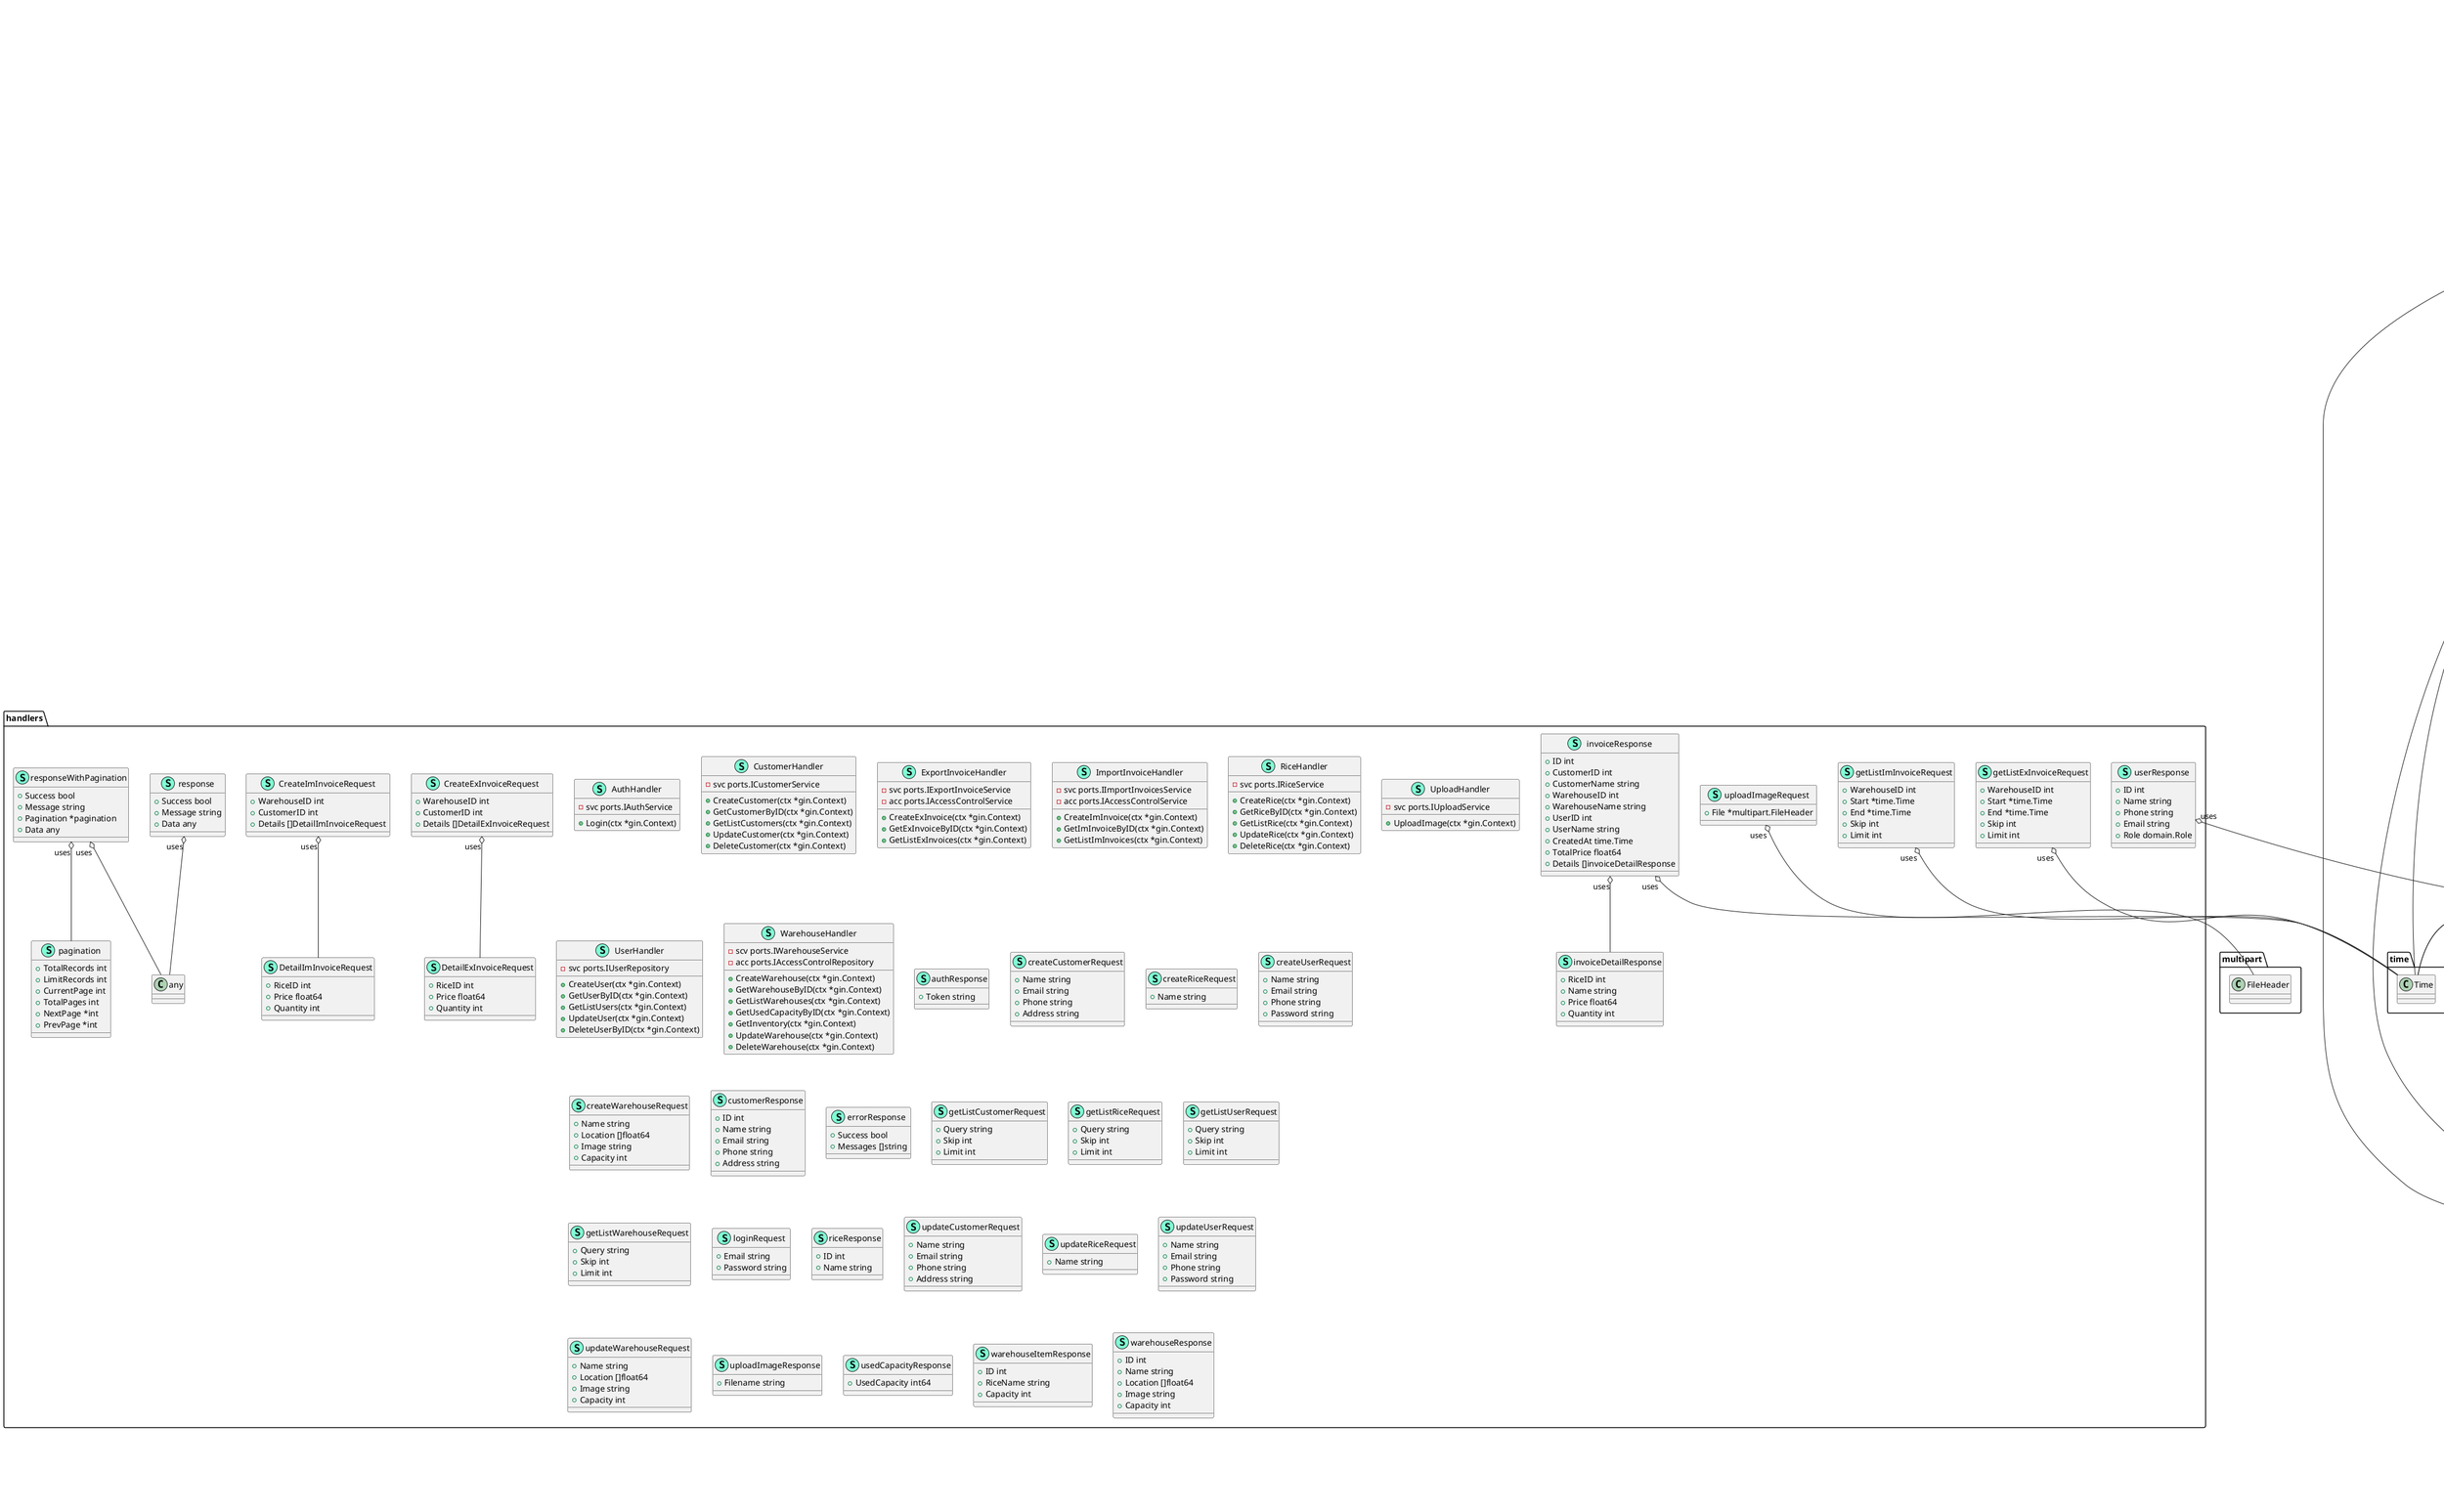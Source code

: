 @startuml
legend
<u><b>Legend</b></u>
Render Aggregations: true
Render Fields: true
Render Methods: true
Private Aggregations: false
end legend
namespace auth {
    class CustomClaims << (S,Aquamarine) >> {
        + ID int
        + Name string
        + Email string
        + Role domain.Role
        + Key string

    }
    class JWTService << (S,Aquamarine) >> {
        - key []byte
        - keyFunc <font color=blue>func</font>(*jwt.Token) (<font color=blue>interface</font>{}, error)
        - duration time.Duration
        - keyRepo ports.IKeyRepository

        + CreateToken(user *domain.User) (string, error)
        + VerifyToken(tokenString string) (*domain.TokenPayload, error)

    }
}
"jwt.RegisteredClaims" *-- "extends""auth.CustomClaims"

"ports.ITokenService" <|-- "implements""auth.JWTService"

"auth.CustomClaims""uses" o-- "domain.Role"

namespace config {
    class App << (S,Aquamarine) >> {
        + Name string
        + Env string

    }
    class Auth << (S,Aquamarine) >> {
        + SecretKey string
        + Duration time.Duration

    }
    class Config << (S,Aquamarine) >> {
        + App *App
        + Logger *Logger
        + Auth *Auth
        + Http *HTTP
        + DB *DB

    }
    class DB << (S,Aquamarine) >> {
        + DSN string
        + MaxIdleConns int
        + MaxOpenConns int
        + ConnMaxLifetime time.Duration

    }
    class HTTP << (S,Aquamarine) >> {
        + Env string
        + AllowedOrigins []string
        + URL string
        + Port int
        + Logger Logger

    }
    class LogFileWriter << (S,Aquamarine) >> {
        + FileName string
        + MaxSize int
        + MaxBackups int
        + MaxAge int

    }
    class Logger << (S,Aquamarine) >> {
        + Level string
        + Encoder string
        + LogFileWriter *LogFileWriter

    }
}


"config.Auth""uses" o-- "time.Duration"
"config.Config""uses" o-- "config.App"
"config.Config""uses" o-- "config.Auth"
"config.Config""uses" o-- "config.DB"
"config.Config""uses" o-- "config.HTTP"
"config.Config""uses" o-- "config.Logger"
"config.DB""uses" o-- "time.Duration"
"config.HTTP""uses" o-- "config.Logger"
"config.Logger""uses" o-- "config.LogFileWriter"

namespace domain {
    class Customer << (S,Aquamarine) >> {
        + ID int
        + Name string
        + Email string
        + Phone string
        + Address string

    }
    class Invoice << (S,Aquamarine) >> {
        + ID int
        + WarehouseID int
        + CustomerID int
        + UserID int
        + CreatedAt time.Time
        + TotalPrice float64
        + Details []InvoiceItem
        + CreatedBy *User
        + Customer *Customer
        + Warehouse *Warehouse

        + CalcTotalPrice() float64

    }
    class InvoiceItem << (S,Aquamarine) >> {
        + Price float64
        + Quantity int
        + RiceID int
        + Rice *Rice

    }
    class Rice << (S,Aquamarine) >> {
        + ID int
        + Name string

    }
    class TokenPayload << (S,Aquamarine) >> {
        + ID int
        + Name string
        + Email string
        + Role Role
        + Key string

    }
    class User << (S,Aquamarine) >> {
        + ID int
        + Name string
        + Phone string
        + Email string
        + Password string
        + Role Role

        + RemovePass() 

    }
    class Warehouse << (S,Aquamarine) >> {
        + ID int
        + Name string
        + Location string
        + Capacity int
        + UsedCapacity *int
        + Image string
        + Items *[]WarehouseItem

        + ParseLocation() (float64, float64, error)

    }
    class WarehouseItem << (S,Aquamarine) >> {
        + RiceID int
        + Rice *Rice
        + Quantity int

    }
    class domain.Role << (T, #FF7700) >>  {
    }
}


"domain.Invoice""uses" o-- "domain.Customer"
"domain.Invoice""uses" o-- "domain.InvoiceItem"
"domain.Invoice""uses" o-- "domain.User"
"domain.Invoice""uses" o-- "domain.Warehouse"
"domain.Invoice""uses" o-- "time.Time"
"domain.InvoiceItem""uses" o-- "domain.Rice"
"domain.TokenPayload""uses" o-- "domain.Role"
"domain.User""uses" o-- "domain.Role"
"domain.Warehouse""uses" o-- "domain.WarehouseItem"
"domain.WarehouseItem""uses" o-- "domain.Rice"

namespace files {
    class localFileStorage << (S,Aquamarine) >> {
        - baseDir string
        - tempDir string
        - maxAge time.Duration

        + SaveTempFile(src io.Reader, filename string) (string, error)
        + SavePermanentFile(filename string) error
        + DeleteFile(filename string) error
        + DeleteTempFile(filename string) error
        + CleanupTempFiles() error

    }
}

"ports.IFileStorage" <|-- "implements""files.localFileStorage"


namespace handlers {
    class AuthHandler << (S,Aquamarine) >> {
        - svc ports.IAuthService

        + Login(ctx *gin.Context) 

    }
    class CreateExInvoiceRequest << (S,Aquamarine) >> {
        + WarehouseID int
        + CustomerID int
        + Details []DetailExInvoiceRequest

    }
    class CreateImInvoiceRequest << (S,Aquamarine) >> {
        + WarehouseID int
        + CustomerID int
        + Details []DetailImInvoiceRequest

    }
    class CustomerHandler << (S,Aquamarine) >> {
        - svc ports.ICustomerService

        + CreateCustomer(ctx *gin.Context) 
        + GetCustomerByID(ctx *gin.Context) 
        + GetListCustomers(ctx *gin.Context) 
        + UpdateCustomer(ctx *gin.Context) 
        + DeleteCustomer(ctx *gin.Context) 

    }
    class DetailExInvoiceRequest << (S,Aquamarine) >> {
        + RiceID int
        + Price float64
        + Quantity int

    }
    class DetailImInvoiceRequest << (S,Aquamarine) >> {
        + RiceID int
        + Price float64
        + Quantity int

    }
    class ExportInvoiceHandler << (S,Aquamarine) >> {
        - svc ports.IExportInvoiceService
        - acc ports.IAccessControlService

        + CreateExInvoice(ctx *gin.Context) 
        + GetExInvoiceByID(ctx *gin.Context) 
        + GetListExInvoices(ctx *gin.Context) 

    }
    class ImportInvoiceHandler << (S,Aquamarine) >> {
        - svc ports.IImportInvoicesService
        - acc ports.IAccessControlService

        + CreateImInvoice(ctx *gin.Context) 
        + GetImInvoiceByID(ctx *gin.Context) 
        + GetListImInvoices(ctx *gin.Context) 

    }
    class RiceHandler << (S,Aquamarine) >> {
        - svc ports.IRiceService

        + CreateRice(ctx *gin.Context) 
        + GetRiceByID(ctx *gin.Context) 
        + GetListRice(ctx *gin.Context) 
        + UpdateRice(ctx *gin.Context) 
        + DeleteRice(ctx *gin.Context) 

    }
    class UploadHandler << (S,Aquamarine) >> {
        - svc ports.IUploadService

        + UploadImage(ctx *gin.Context) 

    }
    class UserHandler << (S,Aquamarine) >> {
        - svc ports.IUserRepository

        + CreateUser(ctx *gin.Context) 
        + GetUserByID(ctx *gin.Context) 
        + GetListUsers(ctx *gin.Context) 
        + UpdateUser(ctx *gin.Context) 
        + DeleteUserByID(ctx *gin.Context) 

    }
    class WarehouseHandler << (S,Aquamarine) >> {
        - scv ports.IWarehouseService
        - acc ports.IAccessControlRepository

        + CreateWarehouse(ctx *gin.Context) 
        + GetWarehouseByID(ctx *gin.Context) 
        + GetListWarehouses(ctx *gin.Context) 
        + GetUsedCapacityByID(ctx *gin.Context) 
        + GetInventory(ctx *gin.Context) 
        + UpdateWarehouse(ctx *gin.Context) 
        + DeleteWarehouse(ctx *gin.Context) 

    }
    class authResponse << (S,Aquamarine) >> {
        + Token string

    }
    class createCustomerRequest << (S,Aquamarine) >> {
        + Name string
        + Email string
        + Phone string
        + Address string

    }
    class createRiceRequest << (S,Aquamarine) >> {
        + Name string

    }
    class createUserRequest << (S,Aquamarine) >> {
        + Name string
        + Email string
        + Phone string
        + Password string

    }
    class createWarehouseRequest << (S,Aquamarine) >> {
        + Name string
        + Location []float64
        + Image string
        + Capacity int

    }
    class customerResponse << (S,Aquamarine) >> {
        + ID int
        + Name string
        + Email string
        + Phone string
        + Address string

    }
    class errorResponse << (S,Aquamarine) >> {
        + Success bool
        + Messages []string

    }
    class getListCustomerRequest << (S,Aquamarine) >> {
        + Query string
        + Skip int
        + Limit int

    }
    class getListExInvoiceRequest << (S,Aquamarine) >> {
        + WarehouseID int
        + Start *time.Time
        + End *time.Time
        + Skip int
        + Limit int

    }
    class getListImInvoiceRequest << (S,Aquamarine) >> {
        + WarehouseID int
        + Start *time.Time
        + End *time.Time
        + Skip int
        + Limit int

    }
    class getListRiceRequest << (S,Aquamarine) >> {
        + Query string
        + Skip int
        + Limit int

    }
    class getListUserRequest << (S,Aquamarine) >> {
        + Query string
        + Skip int
        + Limit int

    }
    class getListWarehouseRequest << (S,Aquamarine) >> {
        + Query string
        + Skip int
        + Limit int

    }
    class invoiceDetailResponse << (S,Aquamarine) >> {
        + RiceID int
        + Name string
        + Price float64
        + Quantity int

    }
    class invoiceResponse << (S,Aquamarine) >> {
        + ID int
        + CustomerID int
        + CustomerName string
        + WarehouseID int
        + WarehouseName string
        + UserID int
        + UserName string
        + CreatedAt time.Time
        + TotalPrice float64
        + Details []invoiceDetailResponse

    }
    class loginRequest << (S,Aquamarine) >> {
        + Email string
        + Password string

    }
    class pagination << (S,Aquamarine) >> {
        + TotalRecords int
        + LimitRecords int
        + CurrentPage int
        + TotalPages int
        + NextPage *int
        + PrevPage *int

    }
    class response << (S,Aquamarine) >> {
        + Success bool
        + Message string
        + Data any

    }
    class responseWithPagination << (S,Aquamarine) >> {
        + Success bool
        + Message string
        + Pagination *pagination
        + Data any

    }
    class riceResponse << (S,Aquamarine) >> {
        + ID int
        + Name string

    }
    class updateCustomerRequest << (S,Aquamarine) >> {
        + Name string
        + Email string
        + Phone string
        + Address string

    }
    class updateRiceRequest << (S,Aquamarine) >> {
        + Name string

    }
    class updateUserRequest << (S,Aquamarine) >> {
        + Name string
        + Email string
        + Phone string
        + Password string

    }
    class updateWarehouseRequest << (S,Aquamarine) >> {
        + Name string
        + Location []float64
        + Image string
        + Capacity int

    }
    class uploadImageRequest << (S,Aquamarine) >> {
        + File *multipart.FileHeader

    }
    class uploadImageResponse << (S,Aquamarine) >> {
        + Filename string

    }
    class usedCapacityResponse << (S,Aquamarine) >> {
        + UsedCapacity int64

    }
    class userResponse << (S,Aquamarine) >> {
        + ID int
        + Name string
        + Phone string
        + Email string
        + Role domain.Role

    }
    class warehouseItemResponse << (S,Aquamarine) >> {
        + ID int
        + RiceName string
        + Capacity int

    }
    class warehouseResponse << (S,Aquamarine) >> {
        + ID int
        + Name string
        + Location []float64
        + Image string
        + Capacity int

    }
}


"handlers.CreateExInvoiceRequest""uses" o-- "handlers.DetailExInvoiceRequest"
"handlers.CreateImInvoiceRequest""uses" o-- "handlers.DetailImInvoiceRequest"
"handlers.getListExInvoiceRequest""uses" o-- "time.Time"
"handlers.getListImInvoiceRequest""uses" o-- "time.Time"
"handlers.invoiceResponse""uses" o-- "handlers.invoiceDetailResponse"
"handlers.invoiceResponse""uses" o-- "time.Time"
"handlers.response""uses" o-- "handlers.any"
"handlers.responseWithPagination""uses" o-- "handlers.any"
"handlers.responseWithPagination""uses" o-- "handlers.pagination"
"handlers.uploadImageRequest""uses" o-- "multipart.FileHeader"
"handlers.userResponse""uses" o-- "domain.Role"

namespace http {
    class http.RegisterRouterFunc << (T, #FF7700) >>  {
    }
    class router << (S,Aquamarine) >> {
        - engine *gin.Engine

        + Port int
        + Url string

        + Serve() 

    }
    class "<font color=blue>func</font>(gin.IRouter) " as fontcolorbluefuncfontginIRouter {
        'This class was created so that we can correctly have an alias pointing to this name. Since it contains dots that can break namespaces
    }
}



namespace mapmutex {
    class Mapmutex << (S,Aquamarine) >> {
        - m sync.Map

        + Lock(key any) 
        + UnLock(key any) 

    }
}



namespace mysqldb {
    class MysqlDB << (S,Aquamarine) >> {
    }
}
"gorm.DB" *-- "extends""mysqldb.MysqlDB"



namespace ports {
    interface IAccessControlRepository  {
        + HasAccess(ctx context.Context, warehouseID int, userID int) error
        + SetAccess(ctx context.Context, warehouseID int, userID int) error
        + DelAccess(ctx context.Context, warehouseID int, userID int) error

    }
    interface IAccessControlService  {
        + HasAccess(ctx context.Context, warehouseID int, userID int) error
        + SetAccess(ctx context.Context, warehouseID int, userID int) error
        + DelAccess(ctx context.Context, warehouseID int, userID int) error

    }
    interface IAuthService  {
        + Login(ctx context.Context, email string, password string) (string, error)

    }
    interface ICustomerRepository  {
        + CreateCustomer(ctx context.Context, customer *domain.Customer) (*domain.Customer, error)
        + GetCustomerByID(ctx context.Context, id int) (*domain.Customer, error)
        + CountCustomers(ctx context.Context, query string) (int64, error)
        + GetListCustomers(ctx context.Context, query string, limit int, skip int) ([]domain.Customer, error)
        + UpdateCustomer(ctx context.Context, customer *domain.Customer) (*domain.Customer, error)
        + DeleteCustomer(ctx context.Context, id int) error

    }
    interface ICustomerService  {
        + CreateCustomer(ctx context.Context, customer *domain.Customer) (*domain.Customer, error)
        + GetCustomerByID(ctx context.Context, id int) (*domain.Customer, error)
        + CountCustomers(ctx context.Context, query string) (int64, error)
        + GetListCustomers(ctx context.Context, query string, limit int, skip int) ([]domain.Customer, error)
        + UpdateCustomer(ctx context.Context, customer *domain.Customer) (*domain.Customer, error)
        + DeleteCustomer(ctx context.Context, id int) error

    }
    interface IExportInvoiceRepository  {
        + CreateExInvoice(ctx context.Context, invoice *domain.Invoice) (*domain.Invoice, error)
        + GetExInvoiceByID(ctx context.Context, id int) (*domain.Invoice, error)
        + GetExInvoiceWithAssociationsByID(ctx context.Context, id int) (*domain.Invoice, error)
        + CountExInvoices(ctx context.Context, warehouseID int, start *time.Time, end *time.Time) (int64, error)
        + GetListExInvoices(ctx context.Context, warehouseID int, start *time.Time, end *time.Time, skip int, limit int) ([]domain.Invoice, error)

    }
    interface IExportInvoiceService  {
        + CreateExInvoice(ctx context.Context, invoice *domain.Invoice) (*domain.Invoice, error)
        + GetExInvoiceByID(ctx context.Context, id int) (*domain.Invoice, error)
        + CountExInvoices(ctx context.Context, warehouseID int, start *time.Time, end *time.Time) (int64, error)
        + GetListExInvoices(ctx context.Context, warehouseID int, start *time.Time, end *time.Time, skip int, limit int) ([]domain.Invoice, error)

    }
    interface IFileStorage  {
        + SaveTempFile(src io.Reader, filename string) (string, error)
        + SavePermanentFile(filename string) error
        + DeleteFile(filename string) error
        + DeleteTempFile(filename string) error
        + CleanupTempFiles() error

    }
    interface IImportInvoicesRepository  {
        + CreateImInvoice(ctx context.Context, invoice *domain.Invoice) (*domain.Invoice, error)
        + GetImInvoiceByID(ctx context.Context, id int) (*domain.Invoice, error)
        + GetImInvoiceWithAssociationsByID(ctx context.Context, id int) (*domain.Invoice, error)
        + CountImInvoices(ctx context.Context, warehouseID int, start *time.Time, end *time.Time) (int64, error)
        + GetListImInvoices(ctx context.Context, warehouseID int, start *time.Time, end *time.Time, skip int, limit int) ([]domain.Invoice, error)

    }
    interface IImportInvoicesService  {
        + CreateImInvoice(ctx context.Context, invoice *domain.Invoice) (*domain.Invoice, error)
        + GetImInvoiceByID(ctx context.Context, id int) (*domain.Invoice, error)
        + CountImInvoices(ctx context.Context, warehouseID int, start *time.Time, end *time.Time) (int64, error)
        + GetListImInvoices(ctx context.Context, warehouseID int, start *time.Time, end *time.Time, skip int, limit int) ([]domain.Invoice, error)

    }
    interface IKeyRepository  {
        + SetKey(ctx context.Context, id int, key string) error
        + GetKey(ctx context.Context, id int) (string, error)
        + DelKey(ctx context.Context, id int) error

    }
    interface IRiceRepository  {
        + CreateRice(ctx context.Context, rice *domain.Rice) (*domain.Rice, error)
        + GetRiceByID(ctx context.Context, id int) (*domain.Rice, error)
        + CountRice(ctx context.Context, query string) (int64, error)
        + GetListRice(ctx context.Context, query string, limit int, skip int) ([]domain.Rice, error)
        + UpdateRice(ctx context.Context, rice *domain.Rice) (*domain.Rice, error)
        + DeleteRice(ctx context.Context, id int) error

    }
    interface IRiceService  {
        + CreateRice(ctx context.Context, rice *domain.Rice) (*domain.Rice, error)
        + GetRiceByID(ctx context.Context, id int) (*domain.Rice, error)
        + CountRice(ctx context.Context, query string) (int64, error)
        + GetListRice(ctx context.Context, query string, limit int, skip int) ([]domain.Rice, error)
        + UpdateRice(ctx context.Context, rice *domain.Rice) (*domain.Rice, error)
        + DeleteRice(ctx context.Context, id int) error

    }
    interface ITokenService  {
        + CreateToken(user *domain.User) (string, error)
        + VerifyToken(token string) (*domain.TokenPayload, error)

    }
    interface IUploadService  {
        + SaveTemp(file *multipart.FileHeader) (string, error)

    }
    interface IUserRepository  {
        + CreateUser(ctx context.Context, user *domain.User) (*domain.User, error)
        + GetUserByID(ctx context.Context, id int) (*domain.User, error)
        + GetUserByEmail(ctx context.Context, email string) (*domain.User, error)
        + CountUsers(ctx context.Context, query string) (int64, error)
        + GetListUsers(ctx context.Context, query string, limit int, skip int) ([]domain.User, error)
        + UpdateUser(ctx context.Context, user *domain.User) (*domain.User, error)
        + DeleteUser(ctx context.Context, id int) error

    }
    interface IUserService  {
        + CreateUser(ctx context.Context, user *domain.User) (*domain.User, error)
        + GetUserByID(ctx context.Context, id int) (*domain.User, error)
        + GetUserByEmail(ctx context.Context, email string) (*domain.User, error)
        + CountUsers(ctx context.Context, query string) (int64, error)
        + GetListUsers(ctx context.Context, query string, limit int, skip int) ([]domain.User, error)
        + UpdateUser(ctx context.Context, user *domain.User) (*domain.User, error)
        + DeleteUser(ctx context.Context, id int) error

    }
    interface IWarehouseRepository  {
        + CreateWarehouse(ctx context.Context, warehouses *domain.Warehouse) (*domain.Warehouse, error)
        + GetWarehouseByID(ctx context.Context, id int) (*domain.Warehouse, error)
        + CountWarehouses(ctx context.Context, query string) (int64, error)
        + GetListWarehouses(ctx context.Context, query string, limit int, skip int) ([]domain.Warehouse, error)
        + CountAuthorizedWarehouses(ctx context.Context, userID int, query string) (int64, error)
        + GetAuthorizedWarehouses(ctx context.Context, userID int, query string, limit int, skip int) ([]domain.Warehouse, error)
        + GetUsedCapacityByID(ctx context.Context, id int) (int64, error)
        + GetInventory(ctx context.Context, id int) ([]domain.WarehouseItem, error)
        + UpdateWarehouse(ctx context.Context, warehouses *domain.Warehouse) (*domain.Warehouse, error)
        + DeleteWarehouse(ctx context.Context, id int) error

    }
    interface IWarehouseService  {
        + CreateWarehouse(ctx context.Context, warehouses *domain.Warehouse) (*domain.Warehouse, error)
        + GetWarehouseByID(ctx context.Context, id int) (*domain.Warehouse, error)
        + CountWarehouses(ctx context.Context, query string) (int64, error)
        + GetListWarehouses(ctx context.Context, query string, limit int, skip int) ([]domain.Warehouse, error)
        + CountAuthorizedWarehouses(ctx context.Context, userID int, query string) (int64, error)
        + GetAuthorizedWarehouses(ctx context.Context, userID int, query string, limit int, skip int) ([]domain.Warehouse, error)
        + GetUsedCapacityByID(ctx context.Context, id int) (int64, error)
        + GetInventory(ctx context.Context, id int) ([]domain.WarehouseItem, error)
        + UpdateWarehouse(ctx context.Context, warehouses *domain.Warehouse) (*domain.Warehouse, error)
        + DeleteWarehouse(ctx context.Context, id int) error

    }
}



namespace repository {
    class accessControlRepository << (S,Aquamarine) >> {
        - db *mysqldb.MysqlDB

        + HasAccess(ctx context.Context, warehouseID int, userID int) error
        + SetAccess(ctx context.Context, warehouseID int, userID int) error
        + DelAccess(ctx context.Context, warehouseID int, userID int) error

    }
    class customerRepository << (S,Aquamarine) >> {
        - db *mysqldb.MysqlDB

        + CreateCustomer(ctx context.Context, customer *domain.Customer) (*domain.Customer, error)
        + GetCustomerByID(ctx context.Context, id int) (*domain.Customer, error)
        + CountCustomers(ctx context.Context, query string) (int64, error)
        + GetListCustomers(ctx context.Context, query string, limit int, skip int) ([]domain.Customer, error)
        + UpdateCustomer(ctx context.Context, customer *domain.Customer) (*domain.Customer, error)
        + DeleteCustomer(ctx context.Context, id int) error

    }
    class exportInvoiceRepository << (S,Aquamarine) >> {
        - db *mysqldb.MysqlDB

        + CreateExInvoice(ctx context.Context, invoice *domain.Invoice) (*domain.Invoice, error)
        + GetExInvoiceByID(ctx context.Context, id int) (*domain.Invoice, error)
        + GetExInvoiceWithAssociationsByID(ctx context.Context, id int) (*domain.Invoice, error)
        + CountExInvoices(ctx context.Context, warehouseID int, start *time.Time, end *time.Time) (int64, error)
        + GetListExInvoices(ctx context.Context, warehouseID int, start *time.Time, end *time.Time, skip int, limit int) ([]domain.Invoice, error)

    }
    class importInvoiceRepository << (S,Aquamarine) >> {
        - db *mysqldb.MysqlDB

        + CreateImInvoice(ctx context.Context, invoice *domain.Invoice) (*domain.Invoice, error)
        + GetImInvoiceByID(ctx context.Context, id int) (*domain.Invoice, error)
        + GetImInvoiceWithAssociationsByID(ctx context.Context, id int) (*domain.Invoice, error)
        + CountImInvoices(ctx context.Context, warehouseID int, start *time.Time, end *time.Time) (int64, error)
        + GetListImInvoices(ctx context.Context, warehouseID int, start *time.Time, end *time.Time, skip int, limit int) ([]domain.Invoice, error)

    }
    class keyRepository << (S,Aquamarine) >> {
        - db *mysqldb.MysqlDB

        + GetKey(ctx context.Context, id int) (string, error)
        + SetKey(ctx context.Context, id int, key string) error
        + DelKey(ctx context.Context, id int) error

    }
    class riceRepository << (S,Aquamarine) >> {
        - db *mysqldb.MysqlDB

        + CreateRice(ctx context.Context, rice *domain.Rice) (*domain.Rice, error)
        + GetRiceByID(ctx context.Context, id int) (*domain.Rice, error)
        + CountRice(ctx context.Context, query string) (int64, error)
        + GetListRice(ctx context.Context, query string, limit int, skip int) ([]domain.Rice, error)
        + UpdateRice(ctx context.Context, rice *domain.Rice) (*domain.Rice, error)
        + DeleteRice(ctx context.Context, id int) error

    }
    class userRepository << (S,Aquamarine) >> {
        - db *mysqldb.MysqlDB

        + CreateUser(ctx context.Context, user *domain.User) (*domain.User, error)
        + GetUserByID(ctx context.Context, id int) (*domain.User, error)
        + GetUserByEmail(ctx context.Context, email string) (*domain.User, error)
        + CountUsers(ctx context.Context, query string) (int64, error)
        + GetListUsers(ctx context.Context, query string, limit int, skip int) ([]domain.User, error)
        + UpdateUser(ctx context.Context, user *domain.User) (*domain.User, error)
        + DeleteUser(ctx context.Context, id int) error

    }
    class warehouseRepository << (S,Aquamarine) >> {
        - db *mysqldb.MysqlDB

        + CreateWarehouse(ctx context.Context, warehouses *domain.Warehouse) (*domain.Warehouse, error)
        + GetWarehouseByID(ctx context.Context, id int) (*domain.Warehouse, error)
        + CountWarehouses(ctx context.Context, query string) (int64, error)
        + GetListWarehouses(ctx context.Context, query string, limit int, skip int) ([]domain.Warehouse, error)
        + CountAuthorizedWarehouses(ctx context.Context, userID int, query string) (int64, error)
        + GetAuthorizedWarehouses(ctx context.Context, userID int, query string, limit int, skip int) ([]domain.Warehouse, error)
        + GetUsedCapacityByID(ctx context.Context, id int) (int64, error)
        + GetInventory(ctx context.Context, id int) ([]domain.WarehouseItem, error)
        + UpdateWarehouse(ctx context.Context, warehouse *domain.Warehouse) (*domain.Warehouse, error)
        + DeleteWarehouse(ctx context.Context, id int) error

    }
}

"ports.IAccessControlRepository" <|-- "implements""repository.accessControlRepository"
"ports.ICustomerRepository" <|-- "implements""repository.customerRepository"
"ports.IExportInvoiceRepository" <|-- "implements""repository.exportInvoiceRepository"
"ports.IImportInvoicesRepository" <|-- "implements""repository.importInvoiceRepository"
"ports.IKeyRepository" <|-- "implements""repository.keyRepository"
"ports.IRiceRepository" <|-- "implements""repository.riceRepository"
"ports.IUserRepository" <|-- "implements""repository.userRepository"
"ports.IWarehouseRepository" <|-- "implements""repository.warehouseRepository"

namespace schema {
    class Customer << (S,Aquamarine) >> {
        + ID int
        + Name string
        + Email string
        + Phone string
        + Address string
        + DeletedAt gorm.DeletedAt
        + ExportInvoices []ExportInvoice
        + ImportInvoices []ImportInvoice

    }
    class ExportInvoice << (S,Aquamarine) >> {
        + ID int
        + WarehouseID int
        + CustomerID int
        + UserID int
        + TotalPrice float64
        + CreatedAt time.Time
        + Warehouse Warehouse
        + Customer Customer
        + User User
        + Details []ExportInvoiceDetail

    }
    class ExportInvoiceDetail << (S,Aquamarine) >> {
        + InvoiceID int
        + RiceID int
        + Price float64
        + Quantity int
        + Rice Rice

    }
    class ImportInvoice << (S,Aquamarine) >> {
        + ID int
        + WarehouseID int
        + CustomerID int
        + UserID int
        + TotalPrice float64
        + CreatedAt time.Time
        + Warehouse Warehouse
        + Customer Customer
        + User User
        + Details []ImportInvoiceDetail

    }
    class ImportInvoiceDetail << (S,Aquamarine) >> {
        + InvoiceID int
        + RiceID int
        + Price float64
        + Quantity int
        + Rice Rice

    }
    class Rice << (S,Aquamarine) >> {
        + ID int
        + Name string
        + DeletedAt gorm.DeletedAt
        + ExportInvoiceDetails []ExportInvoiceDetail
        + ImportInvoiceDetails []ImportInvoiceDetail

    }
    class User << (S,Aquamarine) >> {
        + ID int
        + Name string
        + Email string
        + Phone string
        + Role domain.Role
        + Password string
        + Key sql.NullString
        + DeletedAt gorm.DeletedAt
        + AuthorizedWarehouses []*Warehouse
        + ExportInvoices []ExportInvoice
        + ImportInvoices []ImportInvoice

    }
    class Warehouse << (S,Aquamarine) >> {
        + ID int
        + Name string
        + Location string
        + Capacity int
        + Image string
        + DeletedAt gorm.DeletedAt
        + AuthorizedUsers []*User
        + ExportInvoices []ExportInvoice
        + ImportInvoices []ImportInvoice

    }
}


"schema.Customer""uses" o-- "gorm.DeletedAt"
"schema.Customer""uses" o-- "schema.ExportInvoice"
"schema.Customer""uses" o-- "schema.ImportInvoice"
"schema.ExportInvoice""uses" o-- "schema.Customer"
"schema.ExportInvoice""uses" o-- "schema.ExportInvoiceDetail"
"schema.ExportInvoice""uses" o-- "schema.User"
"schema.ExportInvoice""uses" o-- "schema.Warehouse"
"schema.ExportInvoice""uses" o-- "time.Time"
"schema.ExportInvoiceDetail""uses" o-- "schema.Rice"
"schema.ImportInvoice""uses" o-- "schema.Customer"
"schema.ImportInvoice""uses" o-- "schema.ImportInvoiceDetail"
"schema.ImportInvoice""uses" o-- "schema.User"
"schema.ImportInvoice""uses" o-- "schema.Warehouse"
"schema.ImportInvoice""uses" o-- "time.Time"
"schema.ImportInvoiceDetail""uses" o-- "schema.Rice"
"schema.Rice""uses" o-- "gorm.DeletedAt"
"schema.Rice""uses" o-- "schema.ExportInvoiceDetail"
"schema.Rice""uses" o-- "schema.ImportInvoiceDetail"
"schema.User""uses" o-- "domain.Role"
"schema.User""uses" o-- "gorm.DeletedAt"
"schema.User""uses" o-- "schema.ExportInvoice"
"schema.User""uses" o-- "schema.ImportInvoice"
"schema.User""uses" o-- "schema.Warehouse"
"schema.User""uses" o-- "sql.NullString"
"schema.Warehouse""uses" o-- "gorm.DeletedAt"
"schema.Warehouse""uses" o-- "schema.ExportInvoice"
"schema.Warehouse""uses" o-- "schema.ImportInvoice"
"schema.Warehouse""uses" o-- "schema.User"

namespace services {
    class accessControlService << (S,Aquamarine) >> {
        - repo ports.IAccessControlRepository

        + HasAccess(ctx context.Context, warehouseID int, userID int) error
        + SetAccess(ctx context.Context, warehouseID int, userID int) error
        + DelAccess(ctx context.Context, warehouseID int, userID int) error

    }
    class authService << (S,Aquamarine) >> {
        - userRepo ports.IUserRepository
        - tokenService ports.ITokenService

        + Login(ctx context.Context, email string, password string) (string, error)

    }
    class customerService << (S,Aquamarine) >> {
        - repo ports.ICustomerRepository

        + CreateCustomer(ctx context.Context, customer *domain.Customer) (*domain.Customer, error)
        + GetCustomerByID(ctx context.Context, id int) (*domain.Customer, error)
        + CountCustomers(ctx context.Context, query string) (int64, error)
        + GetListCustomers(ctx context.Context, query string, limit int, skip int) ([]domain.Customer, error)
        + UpdateCustomer(ctx context.Context, customer *domain.Customer) (*domain.Customer, error)
        + DeleteCustomer(ctx context.Context, id int) error

    }
    class exInvoiceService << (S,Aquamarine) >> {
        - imInvoiceRepo ports.IExportInvoiceRepository
        - warehouseRepo ports.IWarehouseRepository
        - l *mapmutex.Mapmutex

        + CreateExInvoice(ctx context.Context, invoice *domain.Invoice) (*domain.Invoice, error)
        + GetExInvoiceByID(ctx context.Context, id int) (*domain.Invoice, error)
        + CountExInvoices(ctx context.Context, warehouseID int, start *time.Time, end *time.Time) (int64, error)
        + GetListExInvoices(ctx context.Context, warehouseID int, start *time.Time, end *time.Time, skip int, limit int) ([]domain.Invoice, error)

    }
    class imInvoiceService << (S,Aquamarine) >> {
        - imInvoiceRepo ports.IImportInvoicesRepository
        - warehouseRepo ports.IWarehouseRepository
        - l *mapmutex.Mapmutex

        + CreateImInvoice(ctx context.Context, invoice *domain.Invoice) (*domain.Invoice, error)
        + GetImInvoiceByID(ctx context.Context, id int) (*domain.Invoice, error)
        + CountImInvoices(ctx context.Context, warehouseID int, start *time.Time, end *time.Time) (int64, error)
        + GetListImInvoices(ctx context.Context, warehouseID int, start *time.Time, end *time.Time, skip int, limit int) ([]domain.Invoice, error)

    }
    class riceService << (S,Aquamarine) >> {
        - repo ports.IRiceRepository

        + CreateRice(ctx context.Context, rice *domain.Rice) (*domain.Rice, error)
        + GetRiceByID(ctx context.Context, id int) (*domain.Rice, error)
        + CountRice(ctx context.Context, query string) (int64, error)
        + GetListRice(ctx context.Context, query string, limit int, skip int) ([]domain.Rice, error)
        + UpdateRice(ctx context.Context, rice *domain.Rice) (*domain.Rice, error)
        + DeleteRice(ctx context.Context, id int) error

    }
    class uploadService << (S,Aquamarine) >> {
        - storage ports.IFileStorage

        + SaveTemp(file *multipart.FileHeader) (string, error)

    }
    class userService << (S,Aquamarine) >> {
        - repo ports.IUserRepository

        + CreateUser(ctx context.Context, user *domain.User) (*domain.User, error)
        + GetUserByID(ctx context.Context, id int) (*domain.User, error)
        + GetUserByEmail(ctx context.Context, email string) (*domain.User, error)
        + CountUsers(ctx context.Context, q string) (int64, error)
        + GetListUsers(ctx context.Context, q string, limit int, skip int) ([]domain.User, error)
        + UpdateUser(ctx context.Context, user *domain.User) (*domain.User, error)
        + DeleteUser(ctx context.Context, id int) error

    }
    class warehouseService << (S,Aquamarine) >> {
        - repo ports.IWarehouseRepository
        - file ports.IFileStorage

        + CreateWarehouse(ctx context.Context, warehouse *domain.Warehouse) (*domain.Warehouse, error)
        + GetWarehouseByID(ctx context.Context, id int) (*domain.Warehouse, error)
        + CountWarehouses(ctx context.Context, query string) (int64, error)
        + GetListWarehouses(ctx context.Context, query string, limit int, skip int) ([]domain.Warehouse, error)
        + CountAuthorizedWarehouses(ctx context.Context, userID int, query string) (int64, error)
        + GetAuthorizedWarehouses(ctx context.Context, userID int, query string, limit int, skip int) ([]domain.Warehouse, error)
        + GetUsedCapacityByID(ctx context.Context, id int) (int64, error)
        + GetInventory(ctx context.Context, id int) ([]domain.WarehouseItem, error)
        + UpdateWarehouse(ctx context.Context, warehouse *domain.Warehouse) (*domain.Warehouse, error)
        + DeleteWarehouse(ctx context.Context, id int) error

    }
}

"ports.IAccessControlService" <|-- "implements""services.accessControlService"
"ports.IAuthService" <|-- "implements""services.authService"
"ports.ICustomerService" <|-- "implements""services.customerService"
"ports.IExportInvoiceService" <|-- "implements""services.exInvoiceService"
"ports.IImportInvoicesService" <|-- "implements""services.imInvoiceService"
"ports.IRiceService" <|-- "implements""services.riceService"
"ports.IUploadService" <|-- "implements""services.uploadService"
"ports.IUserService" <|-- "implements""services.userService"
"ports.IWarehouseService" <|-- "implements""services.warehouseService"


"__builtin__.string" #.. "alias of""domain.Role"
"http.fontcolorbluefuncfontginIRouter" #.. "alias of""http.RegisterRouterFunc"
@enduml
